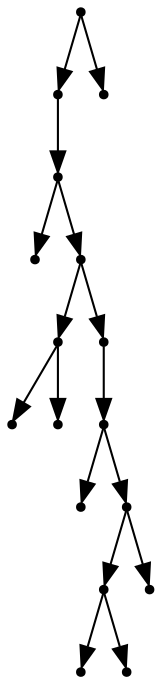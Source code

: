 digraph {
  16 [shape=point];
  14 [shape=point];
  13 [shape=point];
  0 [shape=point];
  12 [shape=point];
  3 [shape=point];
  1 [shape=point];
  2 [shape=point];
  11 [shape=point];
  10 [shape=point];
  4 [shape=point];
  9 [shape=point];
  7 [shape=point];
  5 [shape=point];
  6 [shape=point];
  8 [shape=point];
  15 [shape=point];
16 -> 14;
14 -> 13;
13 -> 0;
13 -> 12;
12 -> 3;
3 -> 1;
3 -> 2;
12 -> 11;
11 -> 10;
10 -> 4;
10 -> 9;
9 -> 7;
7 -> 5;
7 -> 6;
9 -> 8;
16 -> 15;
}
